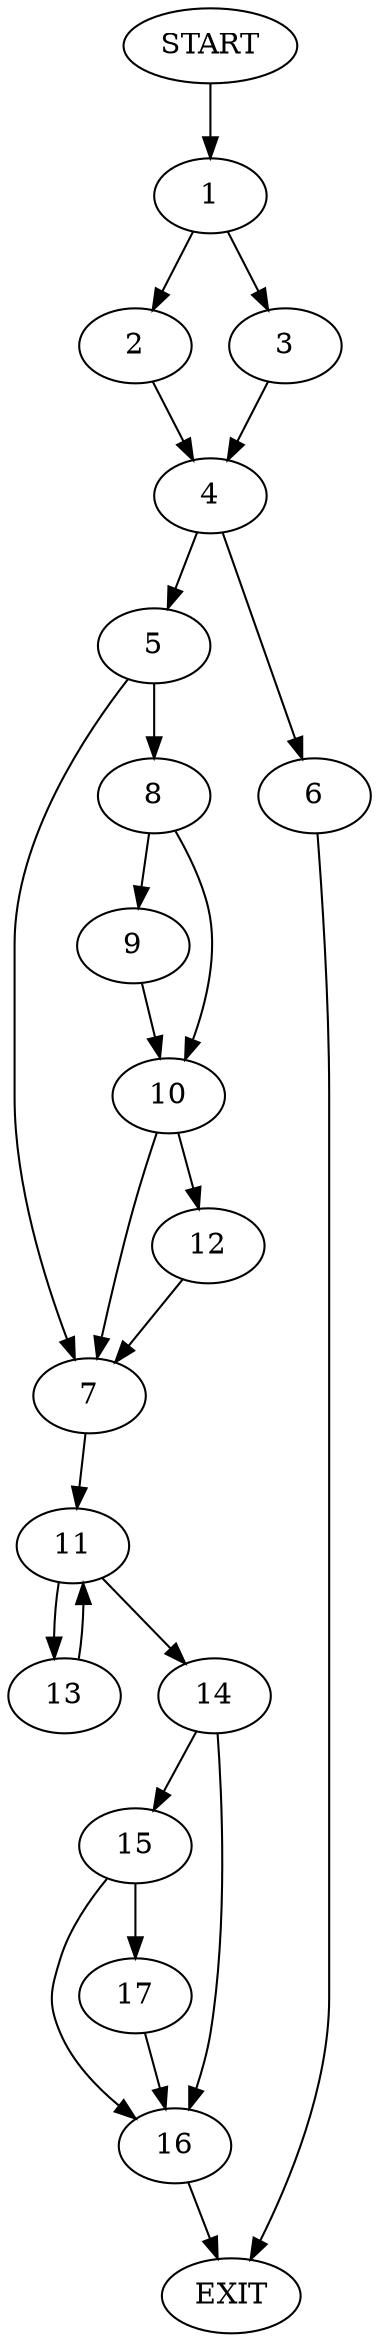 digraph {
0 [label="START"]
18 [label="EXIT"]
0 -> 1
1 -> 2
1 -> 3
3 -> 4
2 -> 4
4 -> 5
4 -> 6
6 -> 18
5 -> 7
5 -> 8
8 -> 9
8 -> 10
7 -> 11
10 -> 7
10 -> 12
9 -> 10
12 -> 7
11 -> 13
11 -> 14
13 -> 11
14 -> 15
14 -> 16
15 -> 17
15 -> 16
16 -> 18
17 -> 16
}
